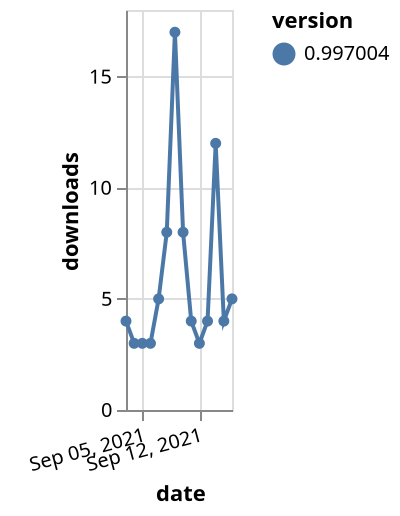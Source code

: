 {"$schema": "https://vega.github.io/schema/vega-lite/v5.json", "description": "A simple bar chart with embedded data.", "data": {"values": [{"date": "2021-09-03", "total": 6075, "delta": 4, "version": "0.997004"}, {"date": "2021-09-04", "total": 6078, "delta": 3, "version": "0.997004"}, {"date": "2021-09-05", "total": 6081, "delta": 3, "version": "0.997004"}, {"date": "2021-09-06", "total": 6084, "delta": 3, "version": "0.997004"}, {"date": "2021-09-07", "total": 6089, "delta": 5, "version": "0.997004"}, {"date": "2021-09-08", "total": 6097, "delta": 8, "version": "0.997004"}, {"date": "2021-09-09", "total": 6114, "delta": 17, "version": "0.997004"}, {"date": "2021-09-10", "total": 6122, "delta": 8, "version": "0.997004"}, {"date": "2021-09-11", "total": 6126, "delta": 4, "version": "0.997004"}, {"date": "2021-09-12", "total": 6129, "delta": 3, "version": "0.997004"}, {"date": "2021-09-13", "total": 6133, "delta": 4, "version": "0.997004"}, {"date": "2021-09-14", "total": 6145, "delta": 12, "version": "0.997004"}, {"date": "2021-09-15", "total": 6149, "delta": 4, "version": "0.997004"}, {"date": "2021-09-16", "total": 6154, "delta": 5, "version": "0.997004"}]}, "width": "container", "mark": {"type": "line", "point": {"filled": true}}, "encoding": {"x": {"field": "date", "type": "temporal", "timeUnit": "yearmonthdate", "title": "date", "axis": {"labelAngle": -15}}, "y": {"field": "delta", "type": "quantitative", "title": "downloads"}, "color": {"field": "version", "type": "nominal"}, "tooltip": {"field": "delta"}}}